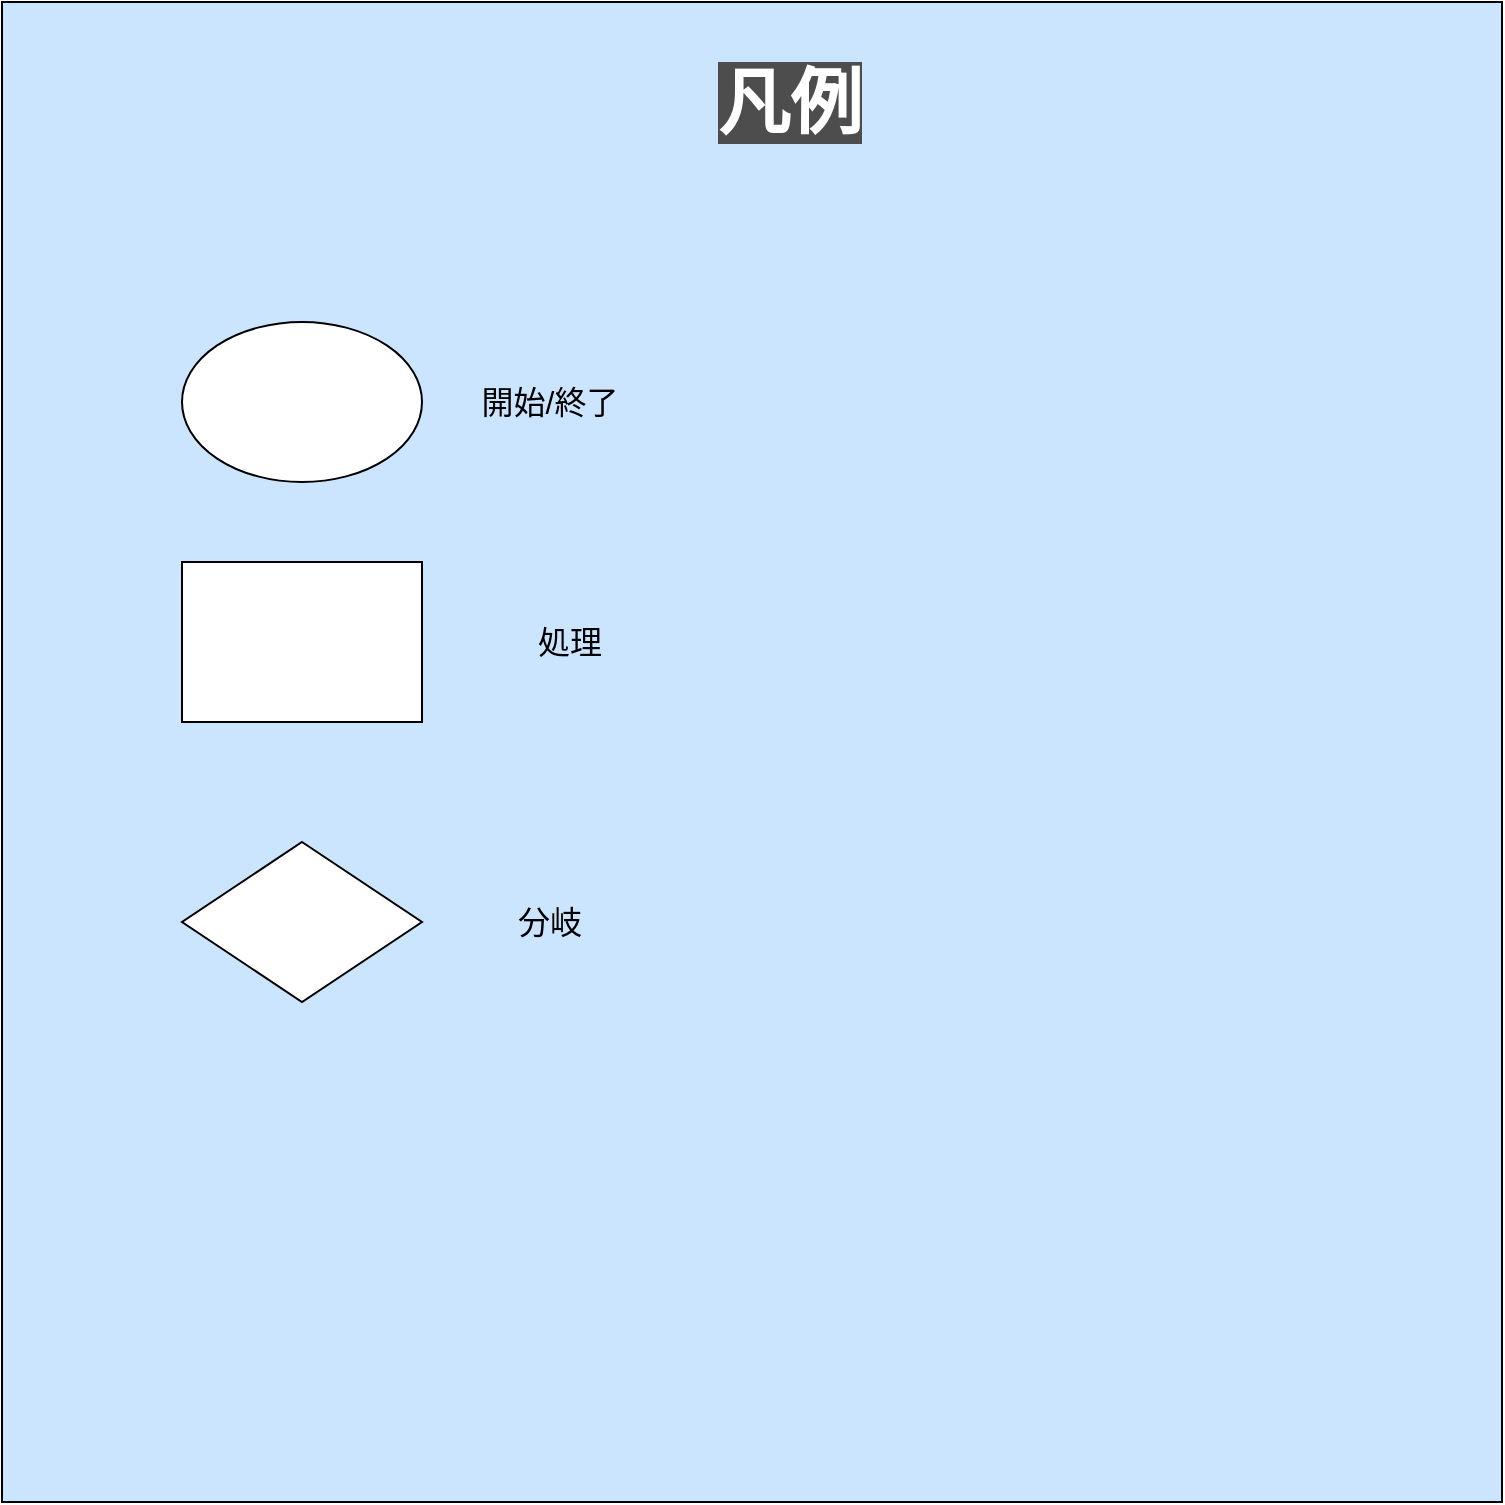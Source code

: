 <mxfile version="21.5.0" type="github" pages="4">
  <diagram id="mi3WjdDZGtC-VfzJtJH9" name="凡例">
    <mxGraphModel dx="712" dy="2251" grid="1" gridSize="10" guides="1" tooltips="1" connect="1" arrows="1" fold="1" page="1" pageScale="1" pageWidth="827" pageHeight="1169" math="0" shadow="0">
      <root>
        <mxCell id="0" />
        <mxCell id="1" parent="0" />
        <mxCell id="95fKoSYgu_-Y0NN4SfjF-1" value="&lt;p style=&quot;line-height: 120%;&quot;&gt;&lt;br&gt;&lt;/p&gt;" style="whiteSpace=wrap;html=1;aspect=fixed;fillColor=#CCE5FF;" parent="1" vertex="1">
          <mxGeometry x="20" y="-1120" width="750" height="750" as="geometry" />
        </mxCell>
        <mxCell id="95fKoSYgu_-Y0NN4SfjF-3" value="&lt;font color=&quot;#ffffff&quot; style=&quot;font-size: 36px; background-color: rgb(77, 77, 77);&quot;&gt;凡例&lt;/font&gt;" style="text;strokeColor=none;align=center;fillColor=none;html=1;verticalAlign=middle;whiteSpace=wrap;rounded=0;fontStyle=1;horizontal=1;" parent="1" vertex="1">
          <mxGeometry x="344" y="-1080" width="140" height="20" as="geometry" />
        </mxCell>
        <mxCell id="95fKoSYgu_-Y0NN4SfjF-5" value="" style="ellipse;whiteSpace=wrap;html=1;" parent="1" vertex="1">
          <mxGeometry x="110" y="-960" width="120" height="80" as="geometry" />
        </mxCell>
        <mxCell id="1o7DLs5dzfAfiW55aEhq-1" value="開始/終了" style="text;strokeColor=none;align=center;fillColor=none;html=1;verticalAlign=middle;whiteSpace=wrap;rounded=0;fontSize=16;" vertex="1" parent="1">
          <mxGeometry x="244" y="-945" width="100" height="50" as="geometry" />
        </mxCell>
        <mxCell id="1o7DLs5dzfAfiW55aEhq-3" value="" style="whiteSpace=wrap;html=1;fontSize=16;" vertex="1" parent="1">
          <mxGeometry x="110" y="-840" width="120" height="80" as="geometry" />
        </mxCell>
        <mxCell id="1o7DLs5dzfAfiW55aEhq-4" style="edgeStyle=none;curved=1;rounded=0;orthogonalLoop=1;jettySize=auto;html=1;entryX=1;entryY=1;entryDx=0;entryDy=0;fontSize=12;startSize=8;endSize=8;" edge="1" parent="1" source="1o7DLs5dzfAfiW55aEhq-3" target="1o7DLs5dzfAfiW55aEhq-3">
          <mxGeometry relative="1" as="geometry" />
        </mxCell>
        <mxCell id="1o7DLs5dzfAfiW55aEhq-5" value="処理" style="text;strokeColor=none;align=center;fillColor=none;html=1;verticalAlign=middle;whiteSpace=wrap;rounded=0;fontSize=16;" vertex="1" parent="1">
          <mxGeometry x="264" y="-835" width="80" height="70" as="geometry" />
        </mxCell>
        <mxCell id="1o7DLs5dzfAfiW55aEhq-6" value="" style="rhombus;whiteSpace=wrap;html=1;fontSize=16;" vertex="1" parent="1">
          <mxGeometry x="110" y="-700" width="120" height="80" as="geometry" />
        </mxCell>
        <mxCell id="1o7DLs5dzfAfiW55aEhq-8" value="分岐" style="text;strokeColor=none;align=center;fillColor=none;html=1;verticalAlign=middle;whiteSpace=wrap;rounded=0;fontSize=16;" vertex="1" parent="1">
          <mxGeometry x="251" y="-695" width="86" height="70" as="geometry" />
        </mxCell>
      </root>
    </mxGraphModel>
  </diagram>
  <diagram name="アタックリスト作成" id="6XdwqxCeYwe2rvfDVIGw">
    <mxGraphModel dx="1293" dy="1774" grid="1" gridSize="10" guides="1" tooltips="1" connect="1" arrows="1" fold="1" page="1" pageScale="1" pageWidth="827" pageHeight="1169" math="0" shadow="0">
      <root>
        <mxCell id="0" />
        <mxCell id="1" parent="0" />
        <mxCell id="608KYR4JvQiETF1U95zd-5" value="アタックリスト作成" style="swimlane;childLayout=stackLayout;resizeParent=1;resizeParentMax=0;startSize=20;html=1;" vertex="1" parent="1">
          <mxGeometry x="120" y="-1160" width="510" height="510" as="geometry" />
        </mxCell>
        <mxCell id="608KYR4JvQiETF1U95zd-6" value="顧客" style="swimlane;startSize=20;html=1;" vertex="1" parent="608KYR4JvQiETF1U95zd-5">
          <mxGeometry y="20" width="120" height="490" as="geometry" />
        </mxCell>
        <mxCell id="zUYAqePIwqvD1rjFFIvs-3" value="問い合わせ" style="rounded=0;whiteSpace=wrap;html=1;fillColor=#E6E6E6;" vertex="1" parent="608KYR4JvQiETF1U95zd-6">
          <mxGeometry x="10" y="25" width="100" height="50" as="geometry" />
        </mxCell>
        <mxCell id="608KYR4JvQiETF1U95zd-7" value="営業本部" style="swimlane;startSize=20;html=1;" vertex="1" parent="608KYR4JvQiETF1U95zd-5">
          <mxGeometry x="120" y="20" width="390" height="490" as="geometry" />
        </mxCell>
        <mxCell id="608KYR4JvQiETF1U95zd-18" style="edgeStyle=orthogonalEdgeStyle;rounded=0;orthogonalLoop=1;jettySize=auto;html=1;exitX=0.5;exitY=1;exitDx=0;exitDy=0;entryX=0.5;entryY=0;entryDx=0;entryDy=0;entryPerimeter=0;" edge="1" parent="608KYR4JvQiETF1U95zd-7" source="608KYR4JvQiETF1U95zd-12" target="608KYR4JvQiETF1U95zd-16">
          <mxGeometry relative="1" as="geometry">
            <mxPoint x="220" y="180" as="targetPoint" />
            <Array as="points">
              <mxPoint x="90" y="210" />
              <mxPoint x="220" y="210" />
            </Array>
          </mxGeometry>
        </mxCell>
        <mxCell id="608KYR4JvQiETF1U95zd-12" value="問い合わせ対応" style="rounded=0;whiteSpace=wrap;html=1;fillColor=#E6E6E6;" vertex="1" parent="608KYR4JvQiETF1U95zd-7">
          <mxGeometry x="30" y="110" width="110" height="50" as="geometry" />
        </mxCell>
        <mxCell id="608KYR4JvQiETF1U95zd-20" style="edgeStyle=orthogonalEdgeStyle;rounded=0;orthogonalLoop=1;jettySize=auto;html=1;exitX=0.5;exitY=1;exitDx=0;exitDy=0;exitPerimeter=0;entryX=0.5;entryY=0;entryDx=0;entryDy=0;" edge="1" parent="608KYR4JvQiETF1U95zd-7" source="608KYR4JvQiETF1U95zd-16" target="608KYR4JvQiETF1U95zd-19">
          <mxGeometry relative="1" as="geometry" />
        </mxCell>
        <mxCell id="608KYR4JvQiETF1U95zd-16" value="&lt;font color=&quot;#ffffff&quot;&gt;&lt;span style=&quot;font-size: 18px;&quot;&gt;&lt;b&gt;見込み客&lt;/b&gt;&lt;/span&gt;&lt;/font&gt;" style="shape=cylinder3;whiteSpace=wrap;html=1;boundedLbl=1;backgroundOutline=1;size=15;fillColor=#007FFF;" vertex="1" parent="608KYR4JvQiETF1U95zd-7">
          <mxGeometry x="160" y="280" width="120" height="70" as="geometry" />
        </mxCell>
        <mxCell id="608KYR4JvQiETF1U95zd-19" value="終了" style="ellipse;whiteSpace=wrap;html=1;" vertex="1" parent="608KYR4JvQiETF1U95zd-7">
          <mxGeometry x="170" y="410" width="100" height="50" as="geometry" />
        </mxCell>
        <mxCell id="zUYAqePIwqvD1rjFFIvs-6" style="edgeStyle=orthogonalEdgeStyle;rounded=0;orthogonalLoop=1;jettySize=auto;html=1;exitX=0.5;exitY=1;exitDx=0;exitDy=0;entryX=0.5;entryY=0;entryDx=0;entryDy=0;entryPerimeter=0;" edge="1" parent="608KYR4JvQiETF1U95zd-7" source="zUYAqePIwqvD1rjFFIvs-5" target="608KYR4JvQiETF1U95zd-16">
          <mxGeometry relative="1" as="geometry">
            <Array as="points">
              <mxPoint x="320" y="210" />
              <mxPoint x="220" y="210" />
            </Array>
          </mxGeometry>
        </mxCell>
        <mxCell id="zUYAqePIwqvD1rjFFIvs-5" value="問い合わせ対応" style="rounded=0;whiteSpace=wrap;html=1;fillColor=#E6E6E6;" vertex="1" parent="608KYR4JvQiETF1U95zd-7">
          <mxGeometry x="270" y="30" width="100" height="50" as="geometry" />
        </mxCell>
        <mxCell id="zUYAqePIwqvD1rjFFIvs-4" style="edgeStyle=orthogonalEdgeStyle;rounded=0;orthogonalLoop=1;jettySize=auto;html=1;exitX=0.5;exitY=1;exitDx=0;exitDy=0;entryX=0;entryY=0.5;entryDx=0;entryDy=0;" edge="1" parent="608KYR4JvQiETF1U95zd-5" source="zUYAqePIwqvD1rjFFIvs-3" target="608KYR4JvQiETF1U95zd-12">
          <mxGeometry relative="1" as="geometry" />
        </mxCell>
      </root>
    </mxGraphModel>
  </diagram>
  <diagram id="wA_WfhvIzHAYOIYMTL-6" name="ヒアリング～案件">
    <mxGraphModel dx="1477" dy="1860" grid="1" gridSize="10" guides="1" tooltips="1" connect="1" arrows="1" fold="1" page="1" pageScale="1" pageWidth="827" pageHeight="1169" math="0" shadow="0">
      <root>
        <mxCell id="0" />
        <mxCell id="1" parent="0" />
        <mxCell id="BhmaeT5rXCAa9JTolA_f-1" value="ヒアリング～案件" style="swimlane;childLayout=stackLayout;resizeParent=1;resizeParentMax=0;startSize=20;html=1;" vertex="1" parent="1">
          <mxGeometry x="230" y="-1140" width="440" height="1060" as="geometry" />
        </mxCell>
        <mxCell id="BhmaeT5rXCAa9JTolA_f-2" value="顧客" style="swimlane;startSize=30;html=1;" vertex="1" parent="BhmaeT5rXCAa9JTolA_f-1">
          <mxGeometry y="20" width="170" height="1040" as="geometry" />
        </mxCell>
        <mxCell id="nmla-hu_SuWSy3ZT15Yw-9" style="edgeStyle=orthogonalEdgeStyle;rounded=0;orthogonalLoop=1;jettySize=auto;html=1;exitX=0.5;exitY=1;exitDx=0;exitDy=0;" edge="1" parent="BhmaeT5rXCAa9JTolA_f-2" source="nmla-hu_SuWSy3ZT15Yw-2" target="nmla-hu_SuWSy3ZT15Yw-3">
          <mxGeometry relative="1" as="geometry" />
        </mxCell>
        <mxCell id="nmla-hu_SuWSy3ZT15Yw-2" value="問い合わせ対応" style="rounded=0;whiteSpace=wrap;html=1;fillColor=#E6E6E6;" vertex="1" parent="BhmaeT5rXCAa9JTolA_f-2">
          <mxGeometry x="32.5" y="49" width="105" height="50" as="geometry" />
        </mxCell>
        <mxCell id="nmla-hu_SuWSy3ZT15Yw-3" value="ヒアリング&lt;br&gt;受け入れ" style="rhombus;whiteSpace=wrap;html=1;fillColor=#FFFFCC;" vertex="1" parent="BhmaeT5rXCAa9JTolA_f-2">
          <mxGeometry x="31.5" y="160" width="107.5" height="60" as="geometry" />
        </mxCell>
        <mxCell id="nmla-hu_SuWSy3ZT15Yw-17" style="edgeStyle=orthogonalEdgeStyle;rounded=0;orthogonalLoop=1;jettySize=auto;html=1;exitX=0.5;exitY=1;exitDx=0;exitDy=0;entryX=0.5;entryY=0;entryDx=0;entryDy=0;" edge="1" parent="BhmaeT5rXCAa9JTolA_f-2" source="nmla-hu_SuWSy3ZT15Yw-14" target="nmla-hu_SuWSy3ZT15Yw-16">
          <mxGeometry relative="1" as="geometry" />
        </mxCell>
        <mxCell id="nmla-hu_SuWSy3ZT15Yw-14" value="ヒアリング対応" style="rounded=0;whiteSpace=wrap;html=1;fillColor=#E6E6E6;" vertex="1" parent="BhmaeT5rXCAa9JTolA_f-2">
          <mxGeometry x="34" y="380" width="105" height="50" as="geometry" />
        </mxCell>
        <mxCell id="nmla-hu_SuWSy3ZT15Yw-16" value="引き合い発生" style="rhombus;whiteSpace=wrap;html=1;fillColor=#FFFFCC;" vertex="1" parent="BhmaeT5rXCAa9JTolA_f-2">
          <mxGeometry x="33" y="520" width="107.5" height="60" as="geometry" />
        </mxCell>
        <mxCell id="BhmaeT5rXCAa9JTolA_f-3" value="営業本部&lt;br&gt;（事業会社部・SIer部）" style="swimlane;startSize=30;html=1;" vertex="1" parent="BhmaeT5rXCAa9JTolA_f-1">
          <mxGeometry x="170" y="20" width="270" height="1040" as="geometry" />
        </mxCell>
        <mxCell id="nmla-hu_SuWSy3ZT15Yw-5" value="終了" style="ellipse;whiteSpace=wrap;html=1;" vertex="1" parent="BhmaeT5rXCAa9JTolA_f-3">
          <mxGeometry x="76.25" y="160" width="117.5" height="60" as="geometry" />
        </mxCell>
        <mxCell id="nmla-hu_SuWSy3ZT15Yw-13" style="edgeStyle=orthogonalEdgeStyle;rounded=0;orthogonalLoop=1;jettySize=auto;html=1;exitX=0.5;exitY=1;exitDx=0;exitDy=0;entryX=0.5;entryY=0;entryDx=0;entryDy=0;" edge="1" parent="BhmaeT5rXCAa9JTolA_f-3" source="nmla-hu_SuWSy3ZT15Yw-10" target="nmla-hu_SuWSy3ZT15Yw-12">
          <mxGeometry relative="1" as="geometry" />
        </mxCell>
        <mxCell id="nmla-hu_SuWSy3ZT15Yw-10" value="ヒアリング準備" style="rounded=0;whiteSpace=wrap;html=1;fillColor=#E6E6E6;" vertex="1" parent="BhmaeT5rXCAa9JTolA_f-3">
          <mxGeometry x="82.5" y="270" width="105" height="50" as="geometry" />
        </mxCell>
        <mxCell id="nmla-hu_SuWSy3ZT15Yw-12" value="ヒアリング" style="rounded=0;whiteSpace=wrap;html=1;fillColor=#E6E6E6;" vertex="1" parent="BhmaeT5rXCAa9JTolA_f-3">
          <mxGeometry x="82.5" y="380" width="105" height="50" as="geometry" />
        </mxCell>
        <mxCell id="nmla-hu_SuWSy3ZT15Yw-18" value="終了" style="ellipse;whiteSpace=wrap;html=1;" vertex="1" parent="BhmaeT5rXCAa9JTolA_f-3">
          <mxGeometry x="76.25" y="520" width="117.5" height="60" as="geometry" />
        </mxCell>
        <mxCell id="V2gLrDWYlnt03XB0YiAs-7" style="edgeStyle=orthogonalEdgeStyle;rounded=0;orthogonalLoop=1;jettySize=auto;html=1;exitX=0.5;exitY=1;exitDx=0;exitDy=0;exitPerimeter=0;entryX=0.5;entryY=0;entryDx=0;entryDy=0;" edge="1" parent="BhmaeT5rXCAa9JTolA_f-3" source="ztADM6o_VzQct66e94sT-1" target="V2gLrDWYlnt03XB0YiAs-6">
          <mxGeometry relative="1" as="geometry">
            <mxPoint x="133.75" y="750" as="sourcePoint" />
          </mxGeometry>
        </mxCell>
        <mxCell id="V2gLrDWYlnt03XB0YiAs-6" value="終了" style="ellipse;whiteSpace=wrap;html=1;" vertex="1" parent="BhmaeT5rXCAa9JTolA_f-3">
          <mxGeometry x="76.25" y="840" width="117.5" height="60" as="geometry" />
        </mxCell>
        <mxCell id="ztADM6o_VzQct66e94sT-1" value="&lt;font style=&quot;font-size: 18px;&quot; color=&quot;#ffffff&quot;&gt;&lt;b&gt;要員&lt;/b&gt;&lt;/font&gt;" style="shape=cylinder3;whiteSpace=wrap;html=1;boundedLbl=1;backgroundOutline=1;size=15;fillColor=#007FFF;" vertex="1" parent="BhmaeT5rXCAa9JTolA_f-3">
          <mxGeometry x="80" y="670" width="110" height="70" as="geometry" />
        </mxCell>
        <mxCell id="bXLOJeHu1s2Nx5p_dWMT-1" value="アポイントメント&lt;br&gt;問い合わせ&lt;br&gt;（電話・メール）" style="rounded=0;whiteSpace=wrap;html=1;fillColor=#E6E6E6;" vertex="1" parent="BhmaeT5rXCAa9JTolA_f-3">
          <mxGeometry x="82.5" y="50" width="105" height="50" as="geometry" />
        </mxCell>
        <mxCell id="nmla-hu_SuWSy3ZT15Yw-6" value="No" style="edgeStyle=orthogonalEdgeStyle;rounded=0;orthogonalLoop=1;jettySize=auto;html=1;exitX=1;exitY=0.5;exitDx=0;exitDy=0;entryX=0;entryY=0.5;entryDx=0;entryDy=0;" edge="1" parent="BhmaeT5rXCAa9JTolA_f-1" source="nmla-hu_SuWSy3ZT15Yw-3" target="nmla-hu_SuWSy3ZT15Yw-5">
          <mxGeometry relative="1" as="geometry" />
        </mxCell>
        <mxCell id="nmla-hu_SuWSy3ZT15Yw-11" value="Yes" style="edgeStyle=orthogonalEdgeStyle;rounded=0;orthogonalLoop=1;jettySize=auto;html=1;exitX=0.5;exitY=1;exitDx=0;exitDy=0;entryX=0;entryY=0.5;entryDx=0;entryDy=0;" edge="1" parent="BhmaeT5rXCAa9JTolA_f-1" source="nmla-hu_SuWSy3ZT15Yw-3" target="nmla-hu_SuWSy3ZT15Yw-10">
          <mxGeometry relative="1" as="geometry" />
        </mxCell>
        <mxCell id="nmla-hu_SuWSy3ZT15Yw-15" style="edgeStyle=orthogonalEdgeStyle;rounded=0;orthogonalLoop=1;jettySize=auto;html=1;exitX=0;exitY=0.5;exitDx=0;exitDy=0;entryX=1;entryY=0.5;entryDx=0;entryDy=0;" edge="1" parent="BhmaeT5rXCAa9JTolA_f-1" source="nmla-hu_SuWSy3ZT15Yw-12" target="nmla-hu_SuWSy3ZT15Yw-14">
          <mxGeometry relative="1" as="geometry" />
        </mxCell>
        <mxCell id="nmla-hu_SuWSy3ZT15Yw-19" value="No" style="edgeStyle=orthogonalEdgeStyle;rounded=0;orthogonalLoop=1;jettySize=auto;html=1;exitX=1;exitY=0.5;exitDx=0;exitDy=0;entryX=0;entryY=0.5;entryDx=0;entryDy=0;" edge="1" parent="BhmaeT5rXCAa9JTolA_f-1" source="nmla-hu_SuWSy3ZT15Yw-16" target="nmla-hu_SuWSy3ZT15Yw-18">
          <mxGeometry relative="1" as="geometry" />
        </mxCell>
        <mxCell id="V2gLrDWYlnt03XB0YiAs-5" value="Yes" style="edgeStyle=orthogonalEdgeStyle;rounded=0;orthogonalLoop=1;jettySize=auto;html=1;exitX=0.5;exitY=1;exitDx=0;exitDy=0;entryX=0;entryY=0.5;entryDx=0;entryDy=0;entryPerimeter=0;" edge="1" parent="BhmaeT5rXCAa9JTolA_f-1" source="nmla-hu_SuWSy3ZT15Yw-16" target="ztADM6o_VzQct66e94sT-1">
          <mxGeometry relative="1" as="geometry">
            <mxPoint x="243.75" y="735" as="targetPoint" />
          </mxGeometry>
        </mxCell>
        <mxCell id="bXLOJeHu1s2Nx5p_dWMT-3" style="edgeStyle=orthogonalEdgeStyle;rounded=0;orthogonalLoop=1;jettySize=auto;html=1;exitX=0;exitY=0.5;exitDx=0;exitDy=0;entryX=1;entryY=0.5;entryDx=0;entryDy=0;" edge="1" parent="BhmaeT5rXCAa9JTolA_f-1" source="bXLOJeHu1s2Nx5p_dWMT-1" target="nmla-hu_SuWSy3ZT15Yw-2">
          <mxGeometry relative="1" as="geometry" />
        </mxCell>
      </root>
    </mxGraphModel>
  </diagram>
  <diagram id="U3g6PsqkJRpExe10e3pv" name="提案">
    <mxGraphModel dx="1293" dy="1774" grid="1" gridSize="10" guides="1" tooltips="1" connect="1" arrows="1" fold="1" page="1" pageScale="1" pageWidth="827" pageHeight="1169" math="0" shadow="0">
      <root>
        <mxCell id="0" />
        <mxCell id="1" parent="0" />
        <mxCell id="4d2z-hPTyXuoOUNdP7N7-1" value="提案" style="swimlane;childLayout=stackLayout;resizeParent=1;resizeParentMax=0;startSize=20;html=1;" vertex="1" parent="1">
          <mxGeometry x="160" y="-1150" width="990" height="1240" as="geometry" />
        </mxCell>
        <mxCell id="4d2z-hPTyXuoOUNdP7N7-2" value="顧客" style="swimlane;startSize=30;html=1;fillColor=#FFFFFF;" vertex="1" parent="4d2z-hPTyXuoOUNdP7N7-1">
          <mxGeometry y="20" width="220" height="1220" as="geometry" />
        </mxCell>
        <mxCell id="CgkbCNKffJWYKyCrZS3h-9" style="edgeStyle=orthogonalEdgeStyle;rounded=0;orthogonalLoop=1;jettySize=auto;html=1;exitX=0.5;exitY=1;exitDx=0;exitDy=0;entryX=0.5;entryY=0;entryDx=0;entryDy=0;" edge="1" parent="4d2z-hPTyXuoOUNdP7N7-2" source="CgkbCNKffJWYKyCrZS3h-6" target="CgkbCNKffJWYKyCrZS3h-8">
          <mxGeometry relative="1" as="geometry" />
        </mxCell>
        <mxCell id="CgkbCNKffJWYKyCrZS3h-6" value="提案対応" style="rounded=0;whiteSpace=wrap;html=1;fillColor=#E6E6E6;" vertex="1" parent="4d2z-hPTyXuoOUNdP7N7-2">
          <mxGeometry x="82.5" y="630" width="95" height="35" as="geometry" />
        </mxCell>
        <mxCell id="CgkbCNKffJWYKyCrZS3h-11" value="Yes" style="edgeStyle=orthogonalEdgeStyle;rounded=0;orthogonalLoop=1;jettySize=auto;html=1;exitX=0.5;exitY=1;exitDx=0;exitDy=0;" edge="1" parent="4d2z-hPTyXuoOUNdP7N7-2" source="CgkbCNKffJWYKyCrZS3h-8" target="CgkbCNKffJWYKyCrZS3h-10">
          <mxGeometry relative="1" as="geometry" />
        </mxCell>
        <mxCell id="CgkbCNKffJWYKyCrZS3h-8" value="提案受け入れ" style="rhombus;whiteSpace=wrap;html=1;fillColor=#FFFFCC;" vertex="1" parent="4d2z-hPTyXuoOUNdP7N7-2">
          <mxGeometry x="60" y="742.5" width="140" height="60" as="geometry" />
        </mxCell>
        <mxCell id="CgkbCNKffJWYKyCrZS3h-10" value="提案" style="rounded=0;whiteSpace=wrap;html=1;fillColor=#E6E6E6;" vertex="1" parent="4d2z-hPTyXuoOUNdP7N7-2">
          <mxGeometry x="82.5" y="892.5" width="95" height="35" as="geometry" />
        </mxCell>
        <mxCell id="4d2z-hPTyXuoOUNdP7N7-3" value="営業本部&lt;br&gt;（事業会社・SIer）" style="swimlane;startSize=30;html=1;" vertex="1" parent="4d2z-hPTyXuoOUNdP7N7-1">
          <mxGeometry x="220" y="20" width="420" height="1220" as="geometry" />
        </mxCell>
        <mxCell id="ep-Ipgn7JQY2wO0V79qC-6" value="No" style="edgeStyle=orthogonalEdgeStyle;rounded=0;orthogonalLoop=1;jettySize=auto;html=1;exitX=1;exitY=0.5;exitDx=0;exitDy=0;" edge="1" parent="4d2z-hPTyXuoOUNdP7N7-3" source="ep-Ipgn7JQY2wO0V79qC-3" target="ep-Ipgn7JQY2wO0V79qC-5">
          <mxGeometry relative="1" as="geometry" />
        </mxCell>
        <mxCell id="ep-Ipgn7JQY2wO0V79qC-8" value="Yes" style="edgeStyle=orthogonalEdgeStyle;rounded=0;orthogonalLoop=1;jettySize=auto;html=1;exitX=0;exitY=0.5;exitDx=0;exitDy=0;" edge="1" parent="4d2z-hPTyXuoOUNdP7N7-3" source="ep-Ipgn7JQY2wO0V79qC-3" target="ep-Ipgn7JQY2wO0V79qC-7">
          <mxGeometry relative="1" as="geometry" />
        </mxCell>
        <mxCell id="ep-Ipgn7JQY2wO0V79qC-3" value="適正要員の有無" style="rhombus;whiteSpace=wrap;html=1;fillColor=#FFFFCC;" vertex="1" parent="4d2z-hPTyXuoOUNdP7N7-3">
          <mxGeometry x="145" y="160" width="140" height="60" as="geometry" />
        </mxCell>
        <mxCell id="AGS4Acffag1iP77FdVoX-5" style="edgeStyle=orthogonalEdgeStyle;rounded=0;orthogonalLoop=1;jettySize=auto;html=1;exitX=0.5;exitY=1;exitDx=0;exitDy=0;exitPerimeter=0;entryX=0.5;entryY=0;entryDx=0;entryDy=0;" edge="1" parent="4d2z-hPTyXuoOUNdP7N7-3" source="ep-Ipgn7JQY2wO0V79qC-5" target="AGS4Acffag1iP77FdVoX-4">
          <mxGeometry relative="1" as="geometry" />
        </mxCell>
        <mxCell id="ep-Ipgn7JQY2wO0V79qC-5" value="&lt;font style=&quot;font-size: 18px;&quot; color=&quot;#ffffff&quot;&gt;&lt;b&gt;案件&lt;/b&gt;&lt;/font&gt;" style="shape=cylinder3;whiteSpace=wrap;html=1;boundedLbl=1;backgroundOutline=1;size=15;fillColor=#007FFF;" vertex="1" parent="4d2z-hPTyXuoOUNdP7N7-3">
          <mxGeometry x="290" y="250" width="110" height="70" as="geometry" />
        </mxCell>
        <mxCell id="bXa9ik0QpTQZWGHiXE9w-2" style="edgeStyle=orthogonalEdgeStyle;rounded=0;orthogonalLoop=1;jettySize=auto;html=1;exitX=0.5;exitY=1;exitDx=0;exitDy=0;exitPerimeter=0;" edge="1" parent="4d2z-hPTyXuoOUNdP7N7-3" source="ep-Ipgn7JQY2wO0V79qC-7" target="bXa9ik0QpTQZWGHiXE9w-1">
          <mxGeometry relative="1" as="geometry" />
        </mxCell>
        <mxCell id="ep-Ipgn7JQY2wO0V79qC-7" value="&lt;font style=&quot;font-size: 18px;&quot; color=&quot;#ffffff&quot;&gt;&lt;b&gt;案件&lt;/b&gt;&lt;/font&gt;" style="shape=cylinder3;whiteSpace=wrap;html=1;boundedLbl=1;backgroundOutline=1;size=15;fillColor=#007FFF;" vertex="1" parent="4d2z-hPTyXuoOUNdP7N7-3">
          <mxGeometry x="40" y="250" width="110" height="70" as="geometry" />
        </mxCell>
        <mxCell id="CgkbCNKffJWYKyCrZS3h-4" value="提案" style="rounded=0;whiteSpace=wrap;html=1;fillColor=#E6E6E6;" vertex="1" parent="4d2z-hPTyXuoOUNdP7N7-3">
          <mxGeometry x="47.5" y="630" width="95" height="35" as="geometry" />
        </mxCell>
        <mxCell id="AGS4Acffag1iP77FdVoX-3" style="edgeStyle=orthogonalEdgeStyle;rounded=0;orthogonalLoop=1;jettySize=auto;html=1;exitX=0.5;exitY=1;exitDx=0;exitDy=0;exitPerimeter=0;entryX=0.5;entryY=0;entryDx=0;entryDy=0;" edge="1" parent="4d2z-hPTyXuoOUNdP7N7-3" source="CgkbCNKffJWYKyCrZS3h-12" target="AGS4Acffag1iP77FdVoX-1">
          <mxGeometry relative="1" as="geometry" />
        </mxCell>
        <mxCell id="CgkbCNKffJWYKyCrZS3h-12" value="&lt;font style=&quot;font-size: 18px;&quot; color=&quot;#ffffff&quot;&gt;&lt;b&gt;案件&lt;/b&gt;&lt;/font&gt;" style="shape=cylinder3;whiteSpace=wrap;html=1;boundedLbl=1;backgroundOutline=1;size=15;fillColor=#007FFF;" vertex="1" parent="4d2z-hPTyXuoOUNdP7N7-3">
          <mxGeometry x="40" y="737.5" width="110" height="70" as="geometry" />
        </mxCell>
        <mxCell id="CgkbCNKffJWYKyCrZS3h-21" style="edgeStyle=orthogonalEdgeStyle;rounded=0;orthogonalLoop=1;jettySize=auto;html=1;exitX=0.5;exitY=1;exitDx=0;exitDy=0;exitPerimeter=0;" edge="1" parent="4d2z-hPTyXuoOUNdP7N7-3" source="CgkbCNKffJWYKyCrZS3h-18" target="CgkbCNKffJWYKyCrZS3h-20">
          <mxGeometry relative="1" as="geometry" />
        </mxCell>
        <mxCell id="CgkbCNKffJWYKyCrZS3h-18" value="&lt;font style=&quot;font-size: 18px;&quot; color=&quot;#ffffff&quot;&gt;&lt;b&gt;案件&lt;/b&gt;&lt;/font&gt;" style="shape=cylinder3;whiteSpace=wrap;html=1;boundedLbl=1;backgroundOutline=1;size=15;fillColor=#007FFF;" vertex="1" parent="4d2z-hPTyXuoOUNdP7N7-3">
          <mxGeometry x="40" y="952.5" width="110" height="70" as="geometry" />
        </mxCell>
        <mxCell id="CgkbCNKffJWYKyCrZS3h-20" value="終了" style="ellipse;whiteSpace=wrap;html=1;" vertex="1" parent="4d2z-hPTyXuoOUNdP7N7-3">
          <mxGeometry x="50" y="1072.5" width="90" height="50" as="geometry" />
        </mxCell>
        <mxCell id="CgkbCNKffJWYKyCrZS3h-23" value="更新【見積】【要員】【案件】" style="shape=callout;whiteSpace=wrap;html=1;perimeter=calloutPerimeter;position2=0.92;fillColor=#FFFFFF;" vertex="1" parent="4d2z-hPTyXuoOUNdP7N7-3">
          <mxGeometry x="-80" y="200" width="120" height="80" as="geometry" />
        </mxCell>
        <mxCell id="CgkbCNKffJWYKyCrZS3h-25" value="更新&lt;br&gt;【案件】→失注" style="shape=callout;whiteSpace=wrap;html=1;perimeter=calloutPerimeter;position2=0.08;size=30;position=0.17;base=20;" vertex="1" parent="4d2z-hPTyXuoOUNdP7N7-3">
          <mxGeometry x="150" y="692.5" width="120" height="80" as="geometry" />
        </mxCell>
        <mxCell id="CgkbCNKffJWYKyCrZS3h-26" value="更新&lt;br&gt;【案件】" style="shape=callout;whiteSpace=wrap;html=1;perimeter=calloutPerimeter;position2=0.08;size=30;position=0.17;base=20;" vertex="1" parent="4d2z-hPTyXuoOUNdP7N7-3">
          <mxGeometry x="155" y="912.5" width="120" height="80" as="geometry" />
        </mxCell>
        <mxCell id="bXa9ik0QpTQZWGHiXE9w-4" style="edgeStyle=orthogonalEdgeStyle;rounded=0;orthogonalLoop=1;jettySize=auto;html=1;exitX=0.5;exitY=1;exitDx=0;exitDy=0;exitPerimeter=0;entryX=0.5;entryY=0;entryDx=0;entryDy=0;entryPerimeter=0;" edge="1" parent="4d2z-hPTyXuoOUNdP7N7-3" source="bXa9ik0QpTQZWGHiXE9w-1" target="bXa9ik0QpTQZWGHiXE9w-3">
          <mxGeometry relative="1" as="geometry" />
        </mxCell>
        <mxCell id="bXa9ik0QpTQZWGHiXE9w-1" value="&lt;font style=&quot;font-size: 18px;&quot; color=&quot;#ffffff&quot;&gt;&lt;b&gt;要員&lt;/b&gt;&lt;/font&gt;" style="shape=cylinder3;whiteSpace=wrap;html=1;boundedLbl=1;backgroundOutline=1;size=15;fillColor=#007FFF;" vertex="1" parent="4d2z-hPTyXuoOUNdP7N7-3">
          <mxGeometry x="40" y="370" width="110" height="70" as="geometry" />
        </mxCell>
        <mxCell id="bXa9ik0QpTQZWGHiXE9w-5" style="edgeStyle=orthogonalEdgeStyle;rounded=0;orthogonalLoop=1;jettySize=auto;html=1;exitX=0.5;exitY=1;exitDx=0;exitDy=0;exitPerimeter=0;" edge="1" parent="4d2z-hPTyXuoOUNdP7N7-3" source="bXa9ik0QpTQZWGHiXE9w-3" target="CgkbCNKffJWYKyCrZS3h-4">
          <mxGeometry relative="1" as="geometry" />
        </mxCell>
        <mxCell id="bXa9ik0QpTQZWGHiXE9w-3" value="&lt;font style=&quot;font-size: 18px;&quot; color=&quot;#ffffff&quot;&gt;&lt;b&gt;見積&lt;/b&gt;&lt;/font&gt;" style="shape=cylinder3;whiteSpace=wrap;html=1;boundedLbl=1;backgroundOutline=1;size=15;fillColor=#007FFF;" vertex="1" parent="4d2z-hPTyXuoOUNdP7N7-3">
          <mxGeometry x="40" y="490" width="110" height="70" as="geometry" />
        </mxCell>
        <mxCell id="AGS4Acffag1iP77FdVoX-1" value="提案" style="rounded=0;whiteSpace=wrap;html=1;fillColor=#E6E6E6;" vertex="1" parent="4d2z-hPTyXuoOUNdP7N7-3">
          <mxGeometry x="47.5" y="850" width="95" height="35" as="geometry" />
        </mxCell>
        <mxCell id="AGS4Acffag1iP77FdVoX-4" value="失注" style="rounded=0;whiteSpace=wrap;html=1;fillColor=#E6E6E6;" vertex="1" parent="4d2z-hPTyXuoOUNdP7N7-3">
          <mxGeometry x="297.5" y="390" width="95" height="35" as="geometry" />
        </mxCell>
        <mxCell id="AGS4Acffag1iP77FdVoX-8" style="edgeStyle=orthogonalEdgeStyle;rounded=0;orthogonalLoop=1;jettySize=auto;html=1;exitX=0.5;exitY=1;exitDx=0;exitDy=0;entryX=0.5;entryY=0;entryDx=0;entryDy=0;" edge="1" parent="4d2z-hPTyXuoOUNdP7N7-3" source="AGS4Acffag1iP77FdVoX-6" target="ep-Ipgn7JQY2wO0V79qC-3">
          <mxGeometry relative="1" as="geometry" />
        </mxCell>
        <mxCell id="AGS4Acffag1iP77FdVoX-6" value="失注" style="rounded=0;whiteSpace=wrap;html=1;fillColor=#E6E6E6;" vertex="1" parent="4d2z-hPTyXuoOUNdP7N7-3">
          <mxGeometry x="167.5" y="72" width="95" height="35" as="geometry" />
        </mxCell>
        <mxCell id="CgkbCNKffJWYKyCrZS3h-7" style="edgeStyle=orthogonalEdgeStyle;rounded=0;orthogonalLoop=1;jettySize=auto;html=1;exitX=0;exitY=0.5;exitDx=0;exitDy=0;entryX=1;entryY=0.5;entryDx=0;entryDy=0;" edge="1" parent="4d2z-hPTyXuoOUNdP7N7-1" source="CgkbCNKffJWYKyCrZS3h-4" target="CgkbCNKffJWYKyCrZS3h-6">
          <mxGeometry relative="1" as="geometry" />
        </mxCell>
        <mxCell id="CgkbCNKffJWYKyCrZS3h-13" value="No" style="edgeStyle=orthogonalEdgeStyle;rounded=0;orthogonalLoop=1;jettySize=auto;html=1;exitX=1;exitY=0.5;exitDx=0;exitDy=0;entryX=0;entryY=0.5;entryDx=0;entryDy=0;entryPerimeter=0;" edge="1" parent="4d2z-hPTyXuoOUNdP7N7-1" source="CgkbCNKffJWYKyCrZS3h-8" target="CgkbCNKffJWYKyCrZS3h-12">
          <mxGeometry relative="1" as="geometry" />
        </mxCell>
        <mxCell id="CgkbCNKffJWYKyCrZS3h-19" style="edgeStyle=orthogonalEdgeStyle;rounded=0;orthogonalLoop=1;jettySize=auto;html=1;exitX=0.5;exitY=1;exitDx=0;exitDy=0;entryX=0;entryY=0.5;entryDx=0;entryDy=0;entryPerimeter=0;" edge="1" parent="4d2z-hPTyXuoOUNdP7N7-1" source="CgkbCNKffJWYKyCrZS3h-10" target="CgkbCNKffJWYKyCrZS3h-18">
          <mxGeometry relative="1" as="geometry" />
        </mxCell>
        <mxCell id="4d2z-hPTyXuoOUNdP7N7-4" value="事業本部&lt;br&gt;（事業会社・SIer）" style="swimlane;startSize=30;html=1;" vertex="1" parent="4d2z-hPTyXuoOUNdP7N7-1">
          <mxGeometry x="640" y="20" width="350" height="1220" as="geometry" />
        </mxCell>
        <mxCell id="4d2z-hPTyXuoOUNdP7N7-6" value="&lt;font style=&quot;font-size: 18px;&quot; color=&quot;#ffffff&quot;&gt;&lt;b&gt;要員&lt;/b&gt;&lt;/font&gt;" style="shape=cylinder3;whiteSpace=wrap;html=1;boundedLbl=1;backgroundOutline=1;size=15;fillColor=#007FFF;" vertex="1" parent="4d2z-hPTyXuoOUNdP7N7-4">
          <mxGeometry x="115" y="50" width="120" height="80" as="geometry" />
        </mxCell>
        <mxCell id="CgkbCNKffJWYKyCrZS3h-22" value="要員情報入力" style="shape=callout;whiteSpace=wrap;html=1;perimeter=calloutPerimeter;size=35;position=0.17;position2=0;base=15;rotation=0;" vertex="1" parent="4d2z-hPTyXuoOUNdP7N7-4">
          <mxGeometry x="220" y="40" width="100" height="60" as="geometry" />
        </mxCell>
        <mxCell id="CgkbCNKffJWYKyCrZS3h-24" value="" style="shape=callout;whiteSpace=wrap;html=1;perimeter=calloutPerimeter;position2=0.08;size=30;position=0.17;base=20;" vertex="1" parent="4d2z-hPTyXuoOUNdP7N7-4">
          <mxGeometry x="-20" y="210" width="120" height="80" as="geometry" />
        </mxCell>
        <mxCell id="AGS4Acffag1iP77FdVoX-7" style="edgeStyle=orthogonalEdgeStyle;rounded=0;orthogonalLoop=1;jettySize=auto;html=1;exitX=0;exitY=0.5;exitDx=0;exitDy=0;exitPerimeter=0;" edge="1" parent="4d2z-hPTyXuoOUNdP7N7-1" source="4d2z-hPTyXuoOUNdP7N7-6" target="AGS4Acffag1iP77FdVoX-6">
          <mxGeometry relative="1" as="geometry" />
        </mxCell>
      </root>
    </mxGraphModel>
  </diagram>
</mxfile>
